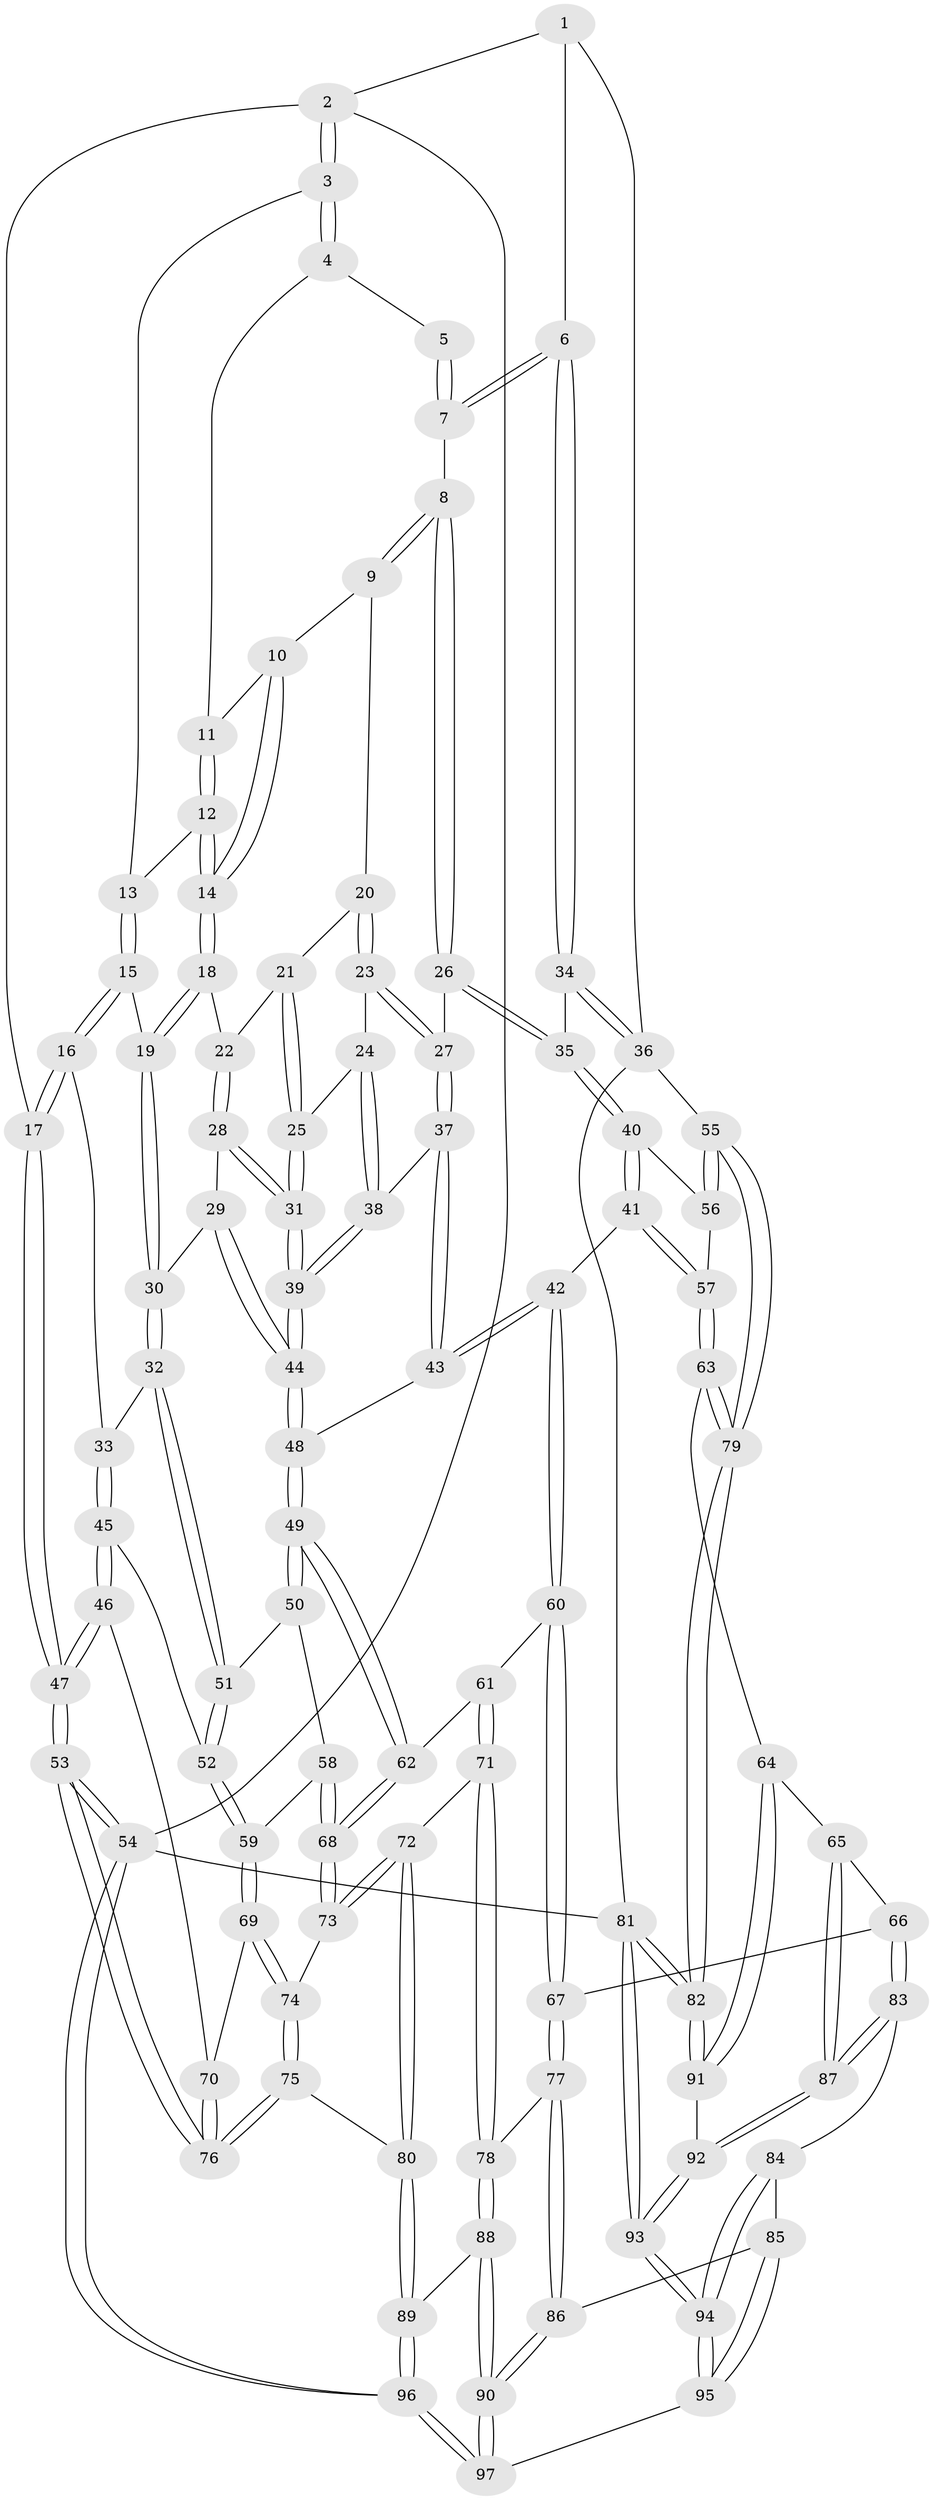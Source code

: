 // Generated by graph-tools (version 1.1) at 2025/03/03/09/25 03:03:28]
// undirected, 97 vertices, 239 edges
graph export_dot {
graph [start="1"]
  node [color=gray90,style=filled];
  1 [pos="+0.9724703856865685+0"];
  2 [pos="+0+0"];
  3 [pos="+0.14321360004771738+0"];
  4 [pos="+0.49768505618835374+0"];
  5 [pos="+0.5828297775316555+0"];
  6 [pos="+0.8612990690671155+0.1951246741033739"];
  7 [pos="+0.7772829045998148+0.1826678788812186"];
  8 [pos="+0.7399344210947806+0.19709629165538087"];
  9 [pos="+0.5730191962266923+0.1837476528370548"];
  10 [pos="+0.5195653624775601+0.08342121466747131"];
  11 [pos="+0.5098196246069914+0.0453866850250113"];
  12 [pos="+0.36903671311361197+0.15987688736776093"];
  13 [pos="+0.2562617511106879+0.047293215457585476"];
  14 [pos="+0.39167225919903736+0.22068092197022215"];
  15 [pos="+0.26738349343664075+0.22433335384478018"];
  16 [pos="+0.0799202213393899+0.23243053992256427"];
  17 [pos="+0+0"];
  18 [pos="+0.3919063473540087+0.22878630723990473"];
  19 [pos="+0.2911549952671128+0.2560137952203192"];
  20 [pos="+0.5522169237654965+0.21483150796445732"];
  21 [pos="+0.47726464555294823+0.2354573714794241"];
  22 [pos="+0.40048224216053885+0.2369165886987597"];
  23 [pos="+0.5563830065633003+0.3148394417717671"];
  24 [pos="+0.5389976040254777+0.3328975754254056"];
  25 [pos="+0.48366976618780616+0.35122064634148287"];
  26 [pos="+0.6565432779218973+0.34500671754026235"];
  27 [pos="+0.6494737581320551+0.34604064920906297"];
  28 [pos="+0.41307390565689556+0.34322050531021325"];
  29 [pos="+0.26577344914046835+0.3612072085763795"];
  30 [pos="+0.2574101550696194+0.3598435583391315"];
  31 [pos="+0.44451208121897196+0.37449279078712955"];
  32 [pos="+0.21919068893078683+0.38295340885516804"];
  33 [pos="+0.14894644647952537+0.3519045800123294"];
  34 [pos="+0.922254799435478+0.24996516351752399"];
  35 [pos="+0.751046681266361+0.47541900420936534"];
  36 [pos="+1+0.3243258934654954"];
  37 [pos="+0.5882298325814052+0.42460538510031165"];
  38 [pos="+0.5619571015979768+0.3992872624275691"];
  39 [pos="+0.4450817414772205+0.44296863093676964"];
  40 [pos="+0.7481065690481418+0.4912190182268193"];
  41 [pos="+0.7124634392909515+0.5292705121726923"];
  42 [pos="+0.710185832957259+0.5294564314527136"];
  43 [pos="+0.5918742229625537+0.4698824945199204"];
  44 [pos="+0.438006912093491+0.49111892620946956"];
  45 [pos="+0+0.535785862602729"];
  46 [pos="+0+0.5462790678148494"];
  47 [pos="+0+0.5483823263354582"];
  48 [pos="+0.4401654508588399+0.5160312267300315"];
  49 [pos="+0.4250623569120306+0.5553165791693767"];
  50 [pos="+0.30058997868222476+0.5430541187277731"];
  51 [pos="+0.2319664714733692+0.5025524307546273"];
  52 [pos="+0.117796106759723+0.5760236429578603"];
  53 [pos="+0+1"];
  54 [pos="+0+1"];
  55 [pos="+1+0.5610403309166234"];
  56 [pos="+0.9043079559800882+0.547281310171965"];
  57 [pos="+0.7707412560094089+0.713795408455213"];
  58 [pos="+0.2595710841478249+0.6444034845024688"];
  59 [pos="+0.16673301722328024+0.6859038160440899"];
  60 [pos="+0.5251069013558611+0.6579396781515692"];
  61 [pos="+0.4883907213352831+0.6336959481067143"];
  62 [pos="+0.43644926051237143+0.5831957455033427"];
  63 [pos="+0.7740318288468507+0.7437226566236197"];
  64 [pos="+0.7685098297264779+0.7522986928383698"];
  65 [pos="+0.7032647812349124+0.7676486320677518"];
  66 [pos="+0.5723998149087677+0.7484851119877217"];
  67 [pos="+0.5564545177523215+0.7295939073135468"];
  68 [pos="+0.32464842764675544+0.7149983113938645"];
  69 [pos="+0.16633128655873672+0.693324273472976"];
  70 [pos="+0.06818814269268872+0.703326022825408"];
  71 [pos="+0.3634526056848265+0.8068883069627872"];
  72 [pos="+0.3237927979352209+0.7924172785158147"];
  73 [pos="+0.314728052236228+0.7575108323076226"];
  74 [pos="+0.1670299819463175+0.697088226901089"];
  75 [pos="+0.1436345185239266+0.780358964965064"];
  76 [pos="+0.03045764347829826+0.8417628176660735"];
  77 [pos="+0.38141893218361284+0.8160725882303795"];
  78 [pos="+0.3719302357510566+0.8129547831499677"];
  79 [pos="+1+0.6705755650399096"];
  80 [pos="+0.24769027964206117+0.8559935619203889"];
  81 [pos="+1+1"];
  82 [pos="+1+1"];
  83 [pos="+0.5424120432747657+0.8466677308650273"];
  84 [pos="+0.5404310889331273+0.848708314338143"];
  85 [pos="+0.5074076458968312+0.871024319811802"];
  86 [pos="+0.4526056673027873+0.883020826223643"];
  87 [pos="+0.6500400292230155+0.9319382259427003"];
  88 [pos="+0.34876015828279616+0.959285561228623"];
  89 [pos="+0.24301024152385545+0.8872625172796834"];
  90 [pos="+0.3968113031890812+1"];
  91 [pos="+0.8077274698717529+0.8519366661241295"];
  92 [pos="+0.6944341032092978+1"];
  93 [pos="+0.6826244546379457+1"];
  94 [pos="+0.6397512716317697+1"];
  95 [pos="+0.5677307757176944+1"];
  96 [pos="+0+1"];
  97 [pos="+0.4221643191834802+1"];
  1 -- 2;
  1 -- 6;
  1 -- 36;
  2 -- 3;
  2 -- 3;
  2 -- 17;
  2 -- 54;
  3 -- 4;
  3 -- 4;
  3 -- 13;
  4 -- 5;
  4 -- 11;
  5 -- 7;
  5 -- 7;
  6 -- 7;
  6 -- 7;
  6 -- 34;
  6 -- 34;
  7 -- 8;
  8 -- 9;
  8 -- 9;
  8 -- 26;
  8 -- 26;
  9 -- 10;
  9 -- 20;
  10 -- 11;
  10 -- 14;
  10 -- 14;
  11 -- 12;
  11 -- 12;
  12 -- 13;
  12 -- 14;
  12 -- 14;
  13 -- 15;
  13 -- 15;
  14 -- 18;
  14 -- 18;
  15 -- 16;
  15 -- 16;
  15 -- 19;
  16 -- 17;
  16 -- 17;
  16 -- 33;
  17 -- 47;
  17 -- 47;
  18 -- 19;
  18 -- 19;
  18 -- 22;
  19 -- 30;
  19 -- 30;
  20 -- 21;
  20 -- 23;
  20 -- 23;
  21 -- 22;
  21 -- 25;
  21 -- 25;
  22 -- 28;
  22 -- 28;
  23 -- 24;
  23 -- 27;
  23 -- 27;
  24 -- 25;
  24 -- 38;
  24 -- 38;
  25 -- 31;
  25 -- 31;
  26 -- 27;
  26 -- 35;
  26 -- 35;
  27 -- 37;
  27 -- 37;
  28 -- 29;
  28 -- 31;
  28 -- 31;
  29 -- 30;
  29 -- 44;
  29 -- 44;
  30 -- 32;
  30 -- 32;
  31 -- 39;
  31 -- 39;
  32 -- 33;
  32 -- 51;
  32 -- 51;
  33 -- 45;
  33 -- 45;
  34 -- 35;
  34 -- 36;
  34 -- 36;
  35 -- 40;
  35 -- 40;
  36 -- 55;
  36 -- 81;
  37 -- 38;
  37 -- 43;
  37 -- 43;
  38 -- 39;
  38 -- 39;
  39 -- 44;
  39 -- 44;
  40 -- 41;
  40 -- 41;
  40 -- 56;
  41 -- 42;
  41 -- 57;
  41 -- 57;
  42 -- 43;
  42 -- 43;
  42 -- 60;
  42 -- 60;
  43 -- 48;
  44 -- 48;
  44 -- 48;
  45 -- 46;
  45 -- 46;
  45 -- 52;
  46 -- 47;
  46 -- 47;
  46 -- 70;
  47 -- 53;
  47 -- 53;
  48 -- 49;
  48 -- 49;
  49 -- 50;
  49 -- 50;
  49 -- 62;
  49 -- 62;
  50 -- 51;
  50 -- 58;
  51 -- 52;
  51 -- 52;
  52 -- 59;
  52 -- 59;
  53 -- 54;
  53 -- 54;
  53 -- 76;
  53 -- 76;
  54 -- 96;
  54 -- 96;
  54 -- 81;
  55 -- 56;
  55 -- 56;
  55 -- 79;
  55 -- 79;
  56 -- 57;
  57 -- 63;
  57 -- 63;
  58 -- 59;
  58 -- 68;
  58 -- 68;
  59 -- 69;
  59 -- 69;
  60 -- 61;
  60 -- 67;
  60 -- 67;
  61 -- 62;
  61 -- 71;
  61 -- 71;
  62 -- 68;
  62 -- 68;
  63 -- 64;
  63 -- 79;
  63 -- 79;
  64 -- 65;
  64 -- 91;
  64 -- 91;
  65 -- 66;
  65 -- 87;
  65 -- 87;
  66 -- 67;
  66 -- 83;
  66 -- 83;
  67 -- 77;
  67 -- 77;
  68 -- 73;
  68 -- 73;
  69 -- 70;
  69 -- 74;
  69 -- 74;
  70 -- 76;
  70 -- 76;
  71 -- 72;
  71 -- 78;
  71 -- 78;
  72 -- 73;
  72 -- 73;
  72 -- 80;
  72 -- 80;
  73 -- 74;
  74 -- 75;
  74 -- 75;
  75 -- 76;
  75 -- 76;
  75 -- 80;
  77 -- 78;
  77 -- 86;
  77 -- 86;
  78 -- 88;
  78 -- 88;
  79 -- 82;
  79 -- 82;
  80 -- 89;
  80 -- 89;
  81 -- 82;
  81 -- 82;
  81 -- 93;
  81 -- 93;
  82 -- 91;
  82 -- 91;
  83 -- 84;
  83 -- 87;
  83 -- 87;
  84 -- 85;
  84 -- 94;
  84 -- 94;
  85 -- 86;
  85 -- 95;
  85 -- 95;
  86 -- 90;
  86 -- 90;
  87 -- 92;
  87 -- 92;
  88 -- 89;
  88 -- 90;
  88 -- 90;
  89 -- 96;
  89 -- 96;
  90 -- 97;
  90 -- 97;
  91 -- 92;
  92 -- 93;
  92 -- 93;
  93 -- 94;
  93 -- 94;
  94 -- 95;
  94 -- 95;
  95 -- 97;
  96 -- 97;
  96 -- 97;
}
